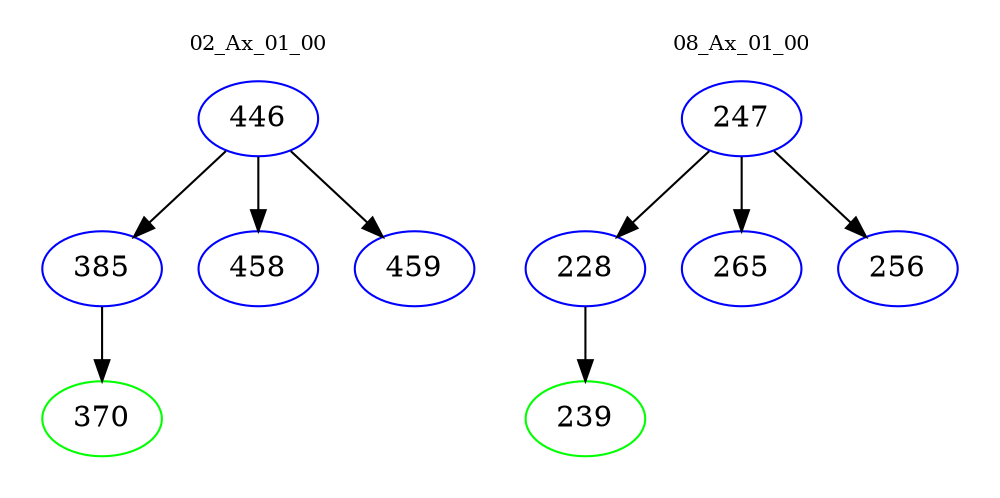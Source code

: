 digraph{
subgraph cluster_0 {
color = white
label = "02_Ax_01_00";
fontsize=10;
T0_446 [label="446", color="blue"]
T0_446 -> T0_385 [color="black"]
T0_385 [label="385", color="blue"]
T0_385 -> T0_370 [color="black"]
T0_370 [label="370", color="green"]
T0_446 -> T0_458 [color="black"]
T0_458 [label="458", color="blue"]
T0_446 -> T0_459 [color="black"]
T0_459 [label="459", color="blue"]
}
subgraph cluster_1 {
color = white
label = "08_Ax_01_00";
fontsize=10;
T1_247 [label="247", color="blue"]
T1_247 -> T1_228 [color="black"]
T1_228 [label="228", color="blue"]
T1_228 -> T1_239 [color="black"]
T1_239 [label="239", color="green"]
T1_247 -> T1_265 [color="black"]
T1_265 [label="265", color="blue"]
T1_247 -> T1_256 [color="black"]
T1_256 [label="256", color="blue"]
}
}
